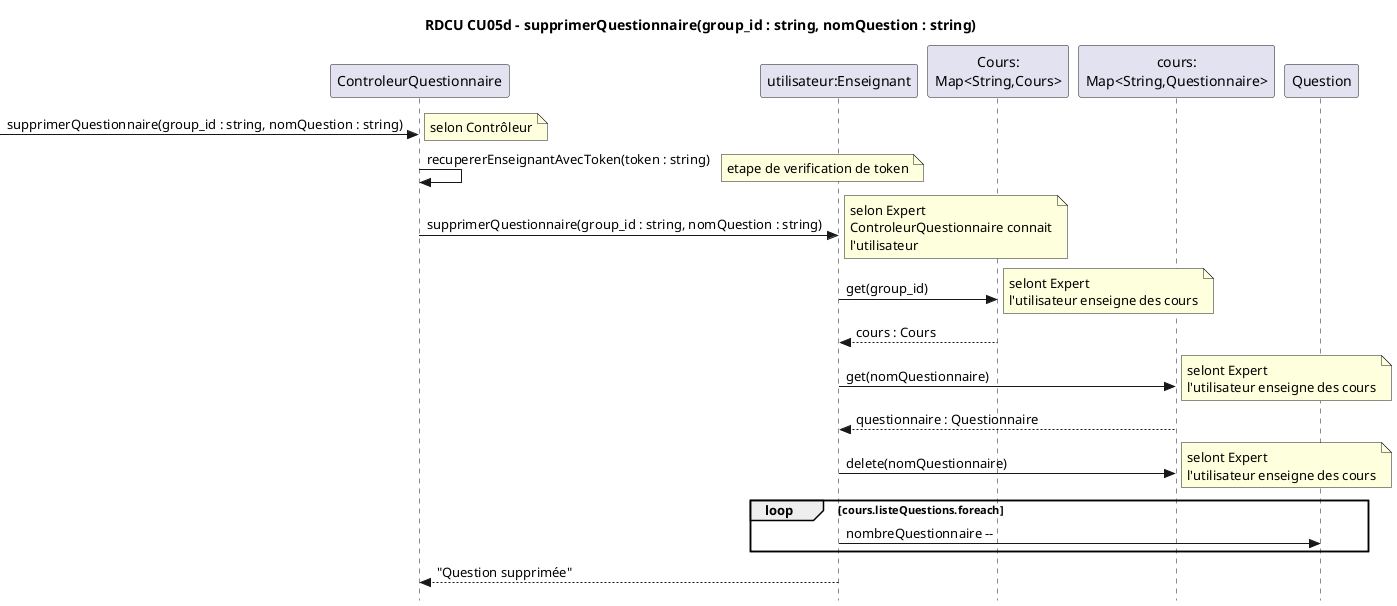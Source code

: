 @startuml RDCU CU05d
skinparam style strictuml
hide empty members
title RDCU CU05d - supprimerQuestionnaire(group_id : string, nomQuestion : string)

participant "ControleurQuestionnaire" as cq
participant "utilisateur:Enseignant" as u
participant "Cours:\nMap<String,Cours>" as mc
participant "cours:\nMap<String,Questionnaire>" as c
participant "Question" as q

->cq : supprimerQuestionnaire(group_id : string, nomQuestion : string)
note right : selon Contrôleur
cq->cq : recupererEnseignantAvecToken(token : string)
note right : etape de verification de token
cq->u : supprimerQuestionnaire(group_id : string, nomQuestion : string)
note right : selon Expert\nControleurQuestionnaire connait\nl'utilisateur
u->mc : get(group_id)
note right : selont Expert\nl'utilisateur enseigne des cours
mc-->u : cours : Cours
u->c : get(nomQuestionnaire)
note right : selont Expert\nl'utilisateur enseigne des cours
c-->u : questionnaire : Questionnaire
u->c : delete(nomQuestionnaire)
note right : selont Expert\nl'utilisateur enseigne des cours
loop cours.listeQuestions.foreach
u->q : nombreQuestionnaire --
end loop
u-->cq : "Question supprimée"
@enduml